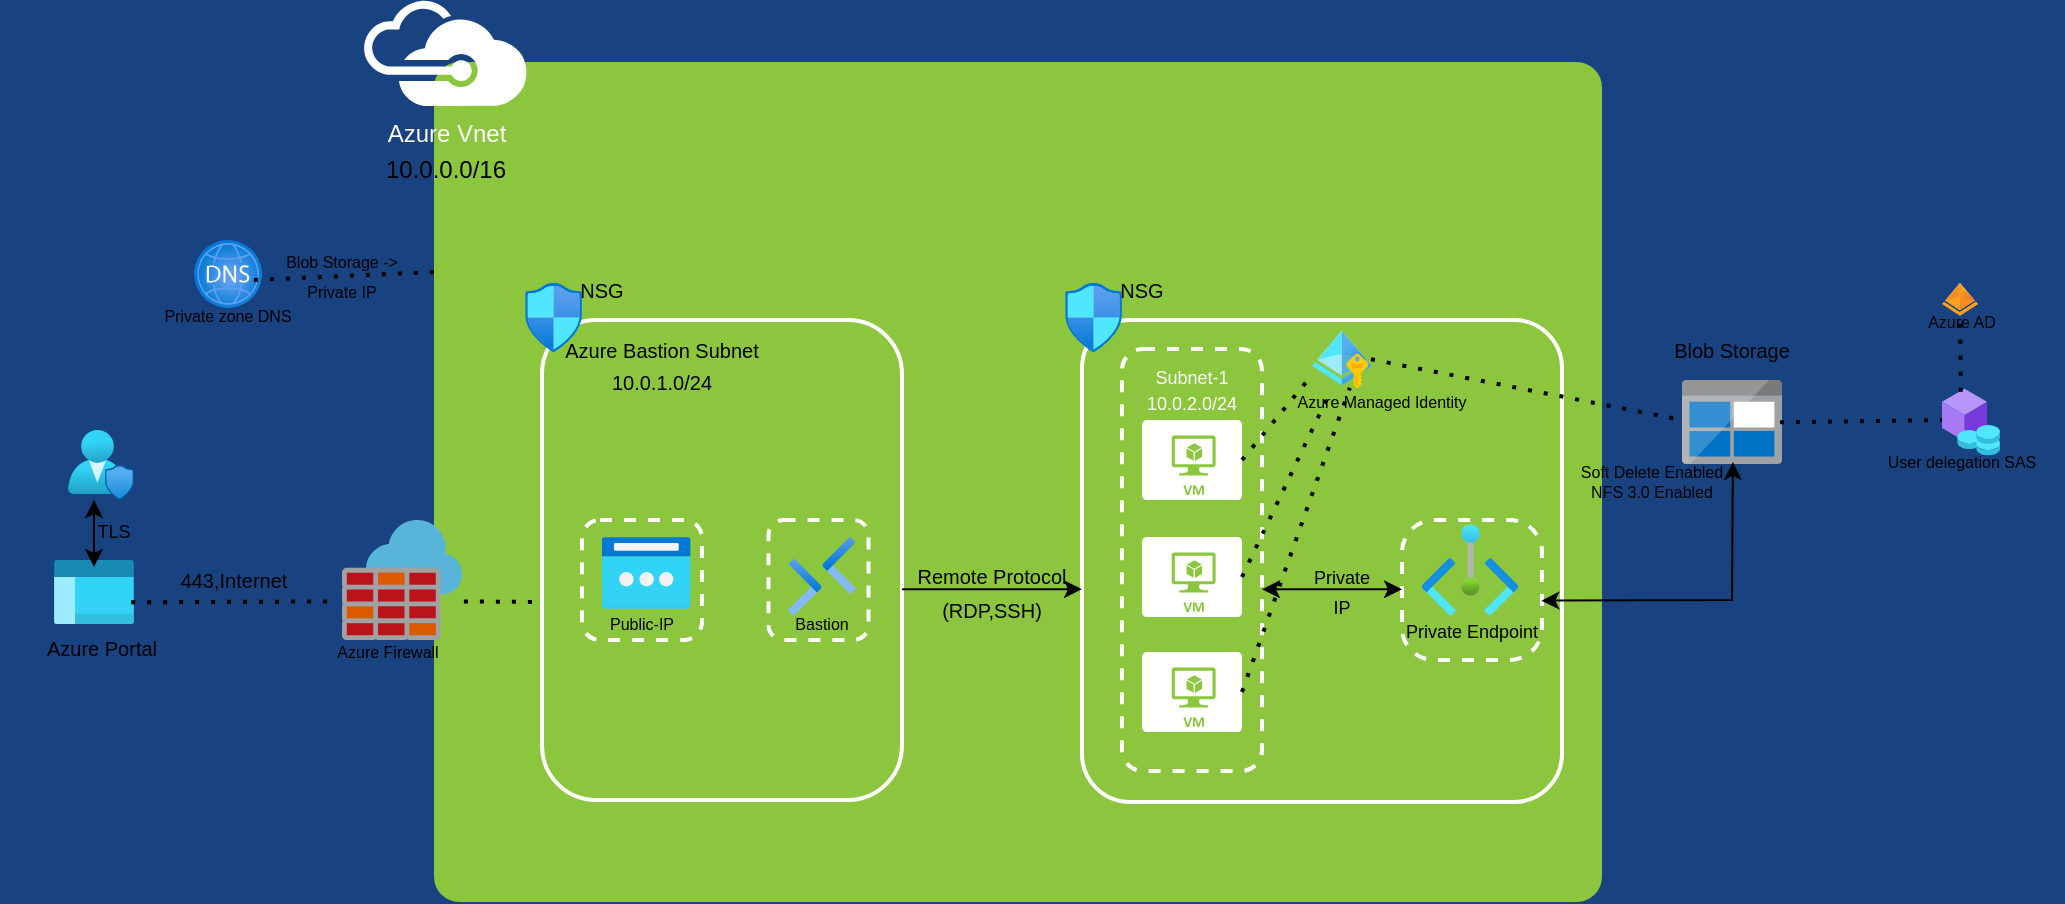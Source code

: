 <mxfile version="24.4.13" type="device">
  <diagram name="Page-1" id="7a6c530e-6e37-e111-ec74-82921da8cc10">
    <mxGraphModel dx="740" dy="322" grid="1" gridSize="10" guides="1" tooltips="1" connect="1" arrows="1" fold="1" page="1" pageScale="1.5" pageWidth="1169" pageHeight="826" background="#184380" math="0" shadow="0">
      <root>
        <mxCell id="0" style=";html=1;" />
        <mxCell id="1" style=";html=1;" parent="0" />
        <mxCell id="23046e2b9bb16c14-27" value="" style="rounded=1;whiteSpace=wrap;html=1;shadow=0;strokeWidth=2;fillColor=#8BC63E;fontSize=12;fontColor=#000000;align=center;strokeColor=none;arcSize=3;" parent="1" vertex="1">
          <mxGeometry x="726" y="291" width="584" height="420" as="geometry" />
        </mxCell>
        <mxCell id="23046e2b9bb16c14-2" value="" style="rounded=1;whiteSpace=wrap;html=1;shadow=0;strokeWidth=2;fillColor=none;fontSize=12;fontColor=#000000;align=center;strokeColor=#FFFFFF;arcSize=10;" parent="1" vertex="1">
          <mxGeometry x="1050" y="420" width="240" height="241" as="geometry" />
        </mxCell>
        <mxCell id="23046e2b9bb16c14-54" value="&lt;font style=&quot;font-size: 9px;&quot;&gt;Subnet-1&lt;/font&gt;&lt;div&gt;&lt;font style=&quot;font-size: 9px;&quot;&gt;10.0.2.0/24&lt;/font&gt;&lt;/div&gt;" style="rounded=1;whiteSpace=wrap;html=1;shadow=0;strokeWidth=2;fillColor=none;fontSize=11;fontColor=#FFFFFF;align=center;strokeColor=#FFFFFF;dashed=1;verticalAlign=top;" parent="1" vertex="1">
          <mxGeometry x="1070" y="434.5" width="70" height="211" as="geometry" />
        </mxCell>
        <mxCell id="23046e2b9bb16c14-1" value="" style="rounded=1;whiteSpace=wrap;html=1;shadow=0;strokeWidth=2;fillColor=none;fontSize=12;fontColor=#000000;align=center;strokeColor=#FFFFFF;" parent="1" vertex="1">
          <mxGeometry x="780" y="420" width="180" height="240" as="geometry" />
        </mxCell>
        <mxCell id="23046e2b9bb16c14-29" value="" style="verticalLabelPosition=bottom;html=1;verticalAlign=top;strokeColor=none;fillColor=#FFFFFF;shape=mxgraph.azure.virtual_machine;rounded=1;shadow=0;fontSize=12;fontColor=#000000;align=center;" parent="1" vertex="1">
          <mxGeometry x="1080" y="470" width="50" height="40" as="geometry" />
        </mxCell>
        <mxCell id="23046e2b9bb16c14-30" value="" style="verticalLabelPosition=bottom;html=1;verticalAlign=top;strokeColor=none;fillColor=#FFFFFF;shape=mxgraph.azure.virtual_machine;rounded=1;shadow=0;fontSize=12;fontColor=#000000;align=center;" parent="1" vertex="1">
          <mxGeometry x="1080" y="528.5" width="50" height="40" as="geometry" />
        </mxCell>
        <mxCell id="23046e2b9bb16c14-31" value="" style="verticalLabelPosition=bottom;html=1;verticalAlign=top;strokeColor=none;fillColor=#FFFFFF;shape=mxgraph.azure.virtual_machine;rounded=1;shadow=0;fontSize=12;fontColor=#000000;align=center;" parent="1" vertex="1">
          <mxGeometry x="1080" y="586" width="50" height="40" as="geometry" />
        </mxCell>
        <mxCell id="23046e2b9bb16c14-48" value="Azure Vnet" style="shadow=0;dashed=0;html=1;strokeColor=none;fillColor=#FFFFFF;labelPosition=center;verticalLabelPosition=bottom;verticalAlign=top;shape=mxgraph.office.clouds.azure;rounded=1;fontSize=12;fontColor=#FFFFFF;align=center;" parent="1" vertex="1">
          <mxGeometry x="690" y="260" width="83" height="53" as="geometry" />
        </mxCell>
        <mxCell id="RUXD6MF1KhS-sedMz7xV-1" value="10.0.0.0/16" style="text;strokeColor=none;align=center;fillColor=none;html=1;verticalAlign=middle;whiteSpace=wrap;rounded=0;" parent="1" vertex="1">
          <mxGeometry x="701.5" y="330" width="60" height="30" as="geometry" />
        </mxCell>
        <mxCell id="RUXD6MF1KhS-sedMz7xV-2" value="" style="image;aspect=fixed;html=1;points=[];align=center;fontSize=12;image=img/lib/azure2/networking/Public_IP_Addresses_Classic.svg;" parent="1" vertex="1">
          <mxGeometry x="810" y="528.5" width="44.31" height="36" as="geometry" />
        </mxCell>
        <mxCell id="RUXD6MF1KhS-sedMz7xV-3" value="" style="image;aspect=fixed;html=1;points=[];align=center;fontSize=12;image=img/lib/azure2/networking/Bastions.svg;" parent="1" vertex="1">
          <mxGeometry x="903.25" y="528.5" width="33.5" height="39.28" as="geometry" />
        </mxCell>
        <mxCell id="RUXD6MF1KhS-sedMz7xV-4" value="" style="rounded=1;whiteSpace=wrap;html=1;shadow=0;strokeWidth=2;fillColor=none;fontSize=11;fontColor=#FFFFFF;align=center;strokeColor=#FFFFFF;dashed=1;verticalAlign=top;" parent="1" vertex="1">
          <mxGeometry x="800" y="520" width="60" height="60" as="geometry" />
        </mxCell>
        <mxCell id="RUXD6MF1KhS-sedMz7xV-5" value="" style="rounded=1;whiteSpace=wrap;html=1;shadow=0;strokeWidth=2;fillColor=none;fontSize=11;fontColor=#FFFFFF;align=center;strokeColor=#FFFFFF;dashed=1;verticalAlign=top;" parent="1" vertex="1">
          <mxGeometry x="893.25" y="520" width="50" height="60" as="geometry" />
        </mxCell>
        <mxCell id="RUXD6MF1KhS-sedMz7xV-6" value="&lt;font style=&quot;font-size: 8px;&quot;&gt;Public-IP&lt;/font&gt;" style="text;strokeColor=none;align=center;fillColor=none;html=1;verticalAlign=middle;whiteSpace=wrap;rounded=0;" parent="1" vertex="1">
          <mxGeometry x="800" y="556" width="60" height="30" as="geometry" />
        </mxCell>
        <mxCell id="RUXD6MF1KhS-sedMz7xV-7" value="&lt;font style=&quot;font-size: 8px;&quot;&gt;Bastion&lt;/font&gt;" style="text;strokeColor=none;align=center;fillColor=none;html=1;verticalAlign=middle;whiteSpace=wrap;rounded=0;" parent="1" vertex="1">
          <mxGeometry x="890" y="556" width="60" height="30" as="geometry" />
        </mxCell>
        <mxCell id="RUXD6MF1KhS-sedMz7xV-8" value="&lt;font style=&quot;font-size: 10px;&quot;&gt;Azure Bastion Subnet&lt;/font&gt;" style="text;strokeColor=none;align=center;fillColor=none;html=1;verticalAlign=middle;whiteSpace=wrap;rounded=0;" parent="1" vertex="1">
          <mxGeometry x="790" y="420" width="100" height="30" as="geometry" />
        </mxCell>
        <mxCell id="RUXD6MF1KhS-sedMz7xV-9" value="&lt;font style=&quot;font-size: 10px;&quot;&gt;10.0.1.0/24&lt;/font&gt;" style="text;strokeColor=none;align=center;fillColor=none;html=1;verticalAlign=middle;whiteSpace=wrap;rounded=0;" parent="1" vertex="1">
          <mxGeometry x="810" y="436" width="60" height="30" as="geometry" />
        </mxCell>
        <mxCell id="RUXD6MF1KhS-sedMz7xV-10" value="" style="image;aspect=fixed;html=1;points=[];align=center;fontSize=12;image=img/lib/azure2/other/Private_Endpoints.svg;" parent="1" vertex="1">
          <mxGeometry x="1220" y="522.13" width="48" height="45.65" as="geometry" />
        </mxCell>
        <mxCell id="RUXD6MF1KhS-sedMz7xV-11" value="" style="rounded=1;whiteSpace=wrap;html=1;shadow=0;strokeWidth=2;fillColor=none;fontSize=11;fontColor=#FFFFFF;align=center;strokeColor=#FFFFFF;dashed=1;verticalAlign=top;arcSize=23;" parent="1" vertex="1">
          <mxGeometry x="1210" y="520" width="70" height="70" as="geometry" />
        </mxCell>
        <mxCell id="RUXD6MF1KhS-sedMz7xV-13" value="&lt;font style=&quot;font-size: 9px;&quot;&gt;Private Endpoint&lt;/font&gt;" style="text;strokeColor=none;align=center;fillColor=none;html=1;verticalAlign=middle;whiteSpace=wrap;rounded=0;" parent="1" vertex="1">
          <mxGeometry x="1200" y="560" width="90" height="30" as="geometry" />
        </mxCell>
        <mxCell id="RUXD6MF1KhS-sedMz7xV-14" value="" style="endArrow=classic;html=1;rounded=0;" parent="1" edge="1">
          <mxGeometry width="50" height="50" relative="1" as="geometry">
            <mxPoint x="960" y="554.6" as="sourcePoint" />
            <mxPoint x="1050" y="554.6" as="targetPoint" />
          </mxGeometry>
        </mxCell>
        <mxCell id="CHDlh7zlAx0JlXcHOhxA-2" value="&lt;font style=&quot;font-size: 10px;&quot;&gt;Remote Protocol&lt;/font&gt;" style="text;strokeColor=none;align=center;fillColor=none;html=1;verticalAlign=middle;whiteSpace=wrap;rounded=0;" vertex="1" parent="1">
          <mxGeometry x="930" y="533.14" width="150" height="30" as="geometry" />
        </mxCell>
        <mxCell id="CHDlh7zlAx0JlXcHOhxA-3" value="&lt;font style=&quot;font-size: 10px;&quot;&gt;(RDP,SSH)&lt;/font&gt;" style="text;strokeColor=none;align=center;fillColor=none;html=1;verticalAlign=middle;whiteSpace=wrap;rounded=0;" vertex="1" parent="1">
          <mxGeometry x="975" y="550" width="60" height="30" as="geometry" />
        </mxCell>
        <mxCell id="CHDlh7zlAx0JlXcHOhxA-5" value="&lt;font style=&quot;font-size: 9px;&quot;&gt;Private&lt;/font&gt;&lt;div&gt;&lt;font style=&quot;font-size: 9px;&quot;&gt;IP&lt;/font&gt;&lt;/div&gt;" style="text;strokeColor=none;align=center;fillColor=none;html=1;verticalAlign=middle;whiteSpace=wrap;rounded=0;" vertex="1" parent="1">
          <mxGeometry x="1150" y="540" width="60" height="30" as="geometry" />
        </mxCell>
        <mxCell id="CHDlh7zlAx0JlXcHOhxA-6" value="" style="image;aspect=fixed;html=1;points=[];align=center;fontSize=12;image=img/lib/azure2/networking/Network_Security_Groups.svg;" vertex="1" parent="1">
          <mxGeometry x="771.58" y="401.5" width="28.42" height="34.5" as="geometry" />
        </mxCell>
        <mxCell id="CHDlh7zlAx0JlXcHOhxA-7" value="" style="image;aspect=fixed;html=1;points=[];align=center;fontSize=12;image=img/lib/azure2/networking/Network_Security_Groups.svg;" vertex="1" parent="1">
          <mxGeometry x="1041.58" y="401.5" width="28.42" height="34.5" as="geometry" />
        </mxCell>
        <mxCell id="CHDlh7zlAx0JlXcHOhxA-8" value="&lt;font style=&quot;font-size: 10px;&quot;&gt;NSG&lt;/font&gt;" style="text;strokeColor=none;align=center;fillColor=none;html=1;verticalAlign=middle;whiteSpace=wrap;rounded=0;" vertex="1" parent="1">
          <mxGeometry x="780" y="390" width="60" height="30" as="geometry" />
        </mxCell>
        <mxCell id="CHDlh7zlAx0JlXcHOhxA-9" value="&lt;font style=&quot;font-size: 10px;&quot;&gt;NSG&lt;/font&gt;" style="text;strokeColor=none;align=center;fillColor=none;html=1;verticalAlign=middle;whiteSpace=wrap;rounded=0;" vertex="1" parent="1">
          <mxGeometry x="1050" y="390" width="60" height="30" as="geometry" />
        </mxCell>
        <mxCell id="CHDlh7zlAx0JlXcHOhxA-10" value="" style="image;sketch=0;aspect=fixed;html=1;points=[];align=center;fontSize=12;image=img/lib/mscae/BlobBlock.svg;" vertex="1" parent="1">
          <mxGeometry x="1350" y="450" width="50" height="42" as="geometry" />
        </mxCell>
        <mxCell id="CHDlh7zlAx0JlXcHOhxA-11" value="" style="endArrow=classic;startArrow=classic;html=1;rounded=0;exitX=0.996;exitY=0.576;exitDx=0;exitDy=0;exitPerimeter=0;entryX=0.509;entryY=0.976;entryDx=0;entryDy=0;entryPerimeter=0;" edge="1" parent="1" source="RUXD6MF1KhS-sedMz7xV-11" target="CHDlh7zlAx0JlXcHOhxA-10">
          <mxGeometry width="50" height="50" relative="1" as="geometry">
            <mxPoint x="1360" y="610" as="sourcePoint" />
            <mxPoint x="1410" y="560" as="targetPoint" />
            <Array as="points">
              <mxPoint x="1375" y="560" />
            </Array>
          </mxGeometry>
        </mxCell>
        <mxCell id="CHDlh7zlAx0JlXcHOhxA-12" value="" style="endArrow=classic;startArrow=classic;html=1;rounded=0;" edge="1" parent="1">
          <mxGeometry width="50" height="50" relative="1" as="geometry">
            <mxPoint x="1140" y="554.64" as="sourcePoint" />
            <mxPoint x="1210" y="554.64" as="targetPoint" />
          </mxGeometry>
        </mxCell>
        <mxCell id="CHDlh7zlAx0JlXcHOhxA-13" value="&lt;font style=&quot;font-size: 10px;&quot;&gt;Blob Storage&lt;/font&gt;" style="text;strokeColor=none;align=center;fillColor=none;html=1;verticalAlign=middle;whiteSpace=wrap;rounded=0;" vertex="1" parent="1">
          <mxGeometry x="1345" y="420" width="60" height="30" as="geometry" />
        </mxCell>
        <mxCell id="CHDlh7zlAx0JlXcHOhxA-14" value="" style="image;aspect=fixed;html=1;points=[];align=center;fontSize=12;image=img/lib/azure2/general/Management_Portal.svg;" vertex="1" parent="1">
          <mxGeometry x="536" y="540" width="40" height="32" as="geometry" />
        </mxCell>
        <mxCell id="CHDlh7zlAx0JlXcHOhxA-16" value="&lt;font style=&quot;font-size: 10px;&quot;&gt;443,Internet&lt;/font&gt;" style="text;strokeColor=none;align=center;fillColor=none;html=1;verticalAlign=middle;whiteSpace=wrap;rounded=0;" vertex="1" parent="1">
          <mxGeometry x="596" y="535" width="60" height="30" as="geometry" />
        </mxCell>
        <mxCell id="CHDlh7zlAx0JlXcHOhxA-17" value="&lt;font style=&quot;font-size: 10px;&quot;&gt;Azure Portal&lt;/font&gt;" style="text;strokeColor=none;align=center;fillColor=none;html=1;verticalAlign=middle;whiteSpace=wrap;rounded=0;" vertex="1" parent="1">
          <mxGeometry x="509.53" y="568.5" width="100" height="30" as="geometry" />
        </mxCell>
        <mxCell id="CHDlh7zlAx0JlXcHOhxA-18" value="" style="endArrow=classic;startArrow=classic;html=1;rounded=0;exitX=0.5;exitY=0.109;exitDx=0;exitDy=0;exitPerimeter=0;" edge="1" parent="1" source="CHDlh7zlAx0JlXcHOhxA-14">
          <mxGeometry width="50" height="50" relative="1" as="geometry">
            <mxPoint x="506" y="500" as="sourcePoint" />
            <mxPoint x="556" y="510" as="targetPoint" />
          </mxGeometry>
        </mxCell>
        <mxCell id="CHDlh7zlAx0JlXcHOhxA-19" value="" style="image;aspect=fixed;html=1;points=[];align=center;fontSize=12;image=img/lib/azure2/management_governance/User_Privacy.svg;" vertex="1" parent="1">
          <mxGeometry x="543.06" y="475" width="32.94" height="35" as="geometry" />
        </mxCell>
        <mxCell id="CHDlh7zlAx0JlXcHOhxA-20" value="&lt;font style=&quot;font-size: 9px;&quot;&gt;TLS&lt;/font&gt;" style="text;strokeColor=none;align=center;fillColor=none;html=1;verticalAlign=middle;whiteSpace=wrap;rounded=0;" vertex="1" parent="1">
          <mxGeometry x="536" y="510" width="60" height="30" as="geometry" />
        </mxCell>
        <mxCell id="CHDlh7zlAx0JlXcHOhxA-21" value="" style="image;aspect=fixed;html=1;points=[];align=center;fontSize=12;image=img/lib/azure2/networking/DNS_Zones.svg;" vertex="1" parent="1">
          <mxGeometry x="606" y="380" width="34" height="34" as="geometry" />
        </mxCell>
        <mxCell id="CHDlh7zlAx0JlXcHOhxA-22" value="" style="endArrow=none;dashed=1;html=1;dashPattern=1 3;strokeWidth=2;rounded=0;entryX=0;entryY=0.25;entryDx=0;entryDy=0;exitX=0.882;exitY=0.588;exitDx=0;exitDy=0;exitPerimeter=0;" edge="1" parent="1" source="CHDlh7zlAx0JlXcHOhxA-21" target="23046e2b9bb16c14-27">
          <mxGeometry width="50" height="50" relative="1" as="geometry">
            <mxPoint x="672" y="401" as="sourcePoint" />
            <mxPoint x="720" y="410" as="targetPoint" />
          </mxGeometry>
        </mxCell>
        <mxCell id="CHDlh7zlAx0JlXcHOhxA-23" value="&lt;font style=&quot;font-size: 8px;&quot;&gt;Private zone DNS&lt;/font&gt;" style="text;strokeColor=none;align=center;fillColor=none;html=1;verticalAlign=middle;whiteSpace=wrap;rounded=0;" vertex="1" parent="1">
          <mxGeometry x="573" y="401.5" width="100" height="30" as="geometry" />
        </mxCell>
        <mxCell id="CHDlh7zlAx0JlXcHOhxA-24" value="&lt;font style=&quot;font-size: 8px;&quot;&gt;Blob Storage -&amp;gt;&lt;/font&gt;&lt;div&gt;&lt;font style=&quot;font-size: 8px;&quot;&gt;Private IP&lt;/font&gt;&lt;/div&gt;" style="text;strokeColor=none;align=center;fillColor=none;html=1;verticalAlign=middle;whiteSpace=wrap;rounded=0;" vertex="1" parent="1">
          <mxGeometry x="630" y="382" width="100" height="30" as="geometry" />
        </mxCell>
        <mxCell id="CHDlh7zlAx0JlXcHOhxA-25" value="" style="image;aspect=fixed;html=1;points=[];align=center;fontSize=12;image=img/lib/azure2/blockchain/Azure_Token_Service.svg;" vertex="1" parent="1">
          <mxGeometry x="1480" y="454.29" width="29" height="33.42" as="geometry" />
        </mxCell>
        <mxCell id="CHDlh7zlAx0JlXcHOhxA-26" value="" style="endArrow=none;dashed=1;html=1;dashPattern=1 3;strokeWidth=2;rounded=0;exitX=0.981;exitY=0.504;exitDx=0;exitDy=0;exitPerimeter=0;" edge="1" parent="1" source="CHDlh7zlAx0JlXcHOhxA-10">
          <mxGeometry width="50" height="50" relative="1" as="geometry">
            <mxPoint x="1420" y="470" as="sourcePoint" />
            <mxPoint x="1480" y="470" as="targetPoint" />
          </mxGeometry>
        </mxCell>
        <mxCell id="CHDlh7zlAx0JlXcHOhxA-27" value="&lt;font style=&quot;font-size: 8px;&quot;&gt;User delegation SAS&lt;/font&gt;" style="text;strokeColor=none;align=center;fillColor=none;html=1;verticalAlign=middle;whiteSpace=wrap;rounded=0;" vertex="1" parent="1">
          <mxGeometry x="1440" y="475" width="100" height="30" as="geometry" />
        </mxCell>
        <mxCell id="CHDlh7zlAx0JlXcHOhxA-28" value="" style="image;aspect=fixed;html=1;points=[];align=center;fontSize=12;image=img/lib/azure2/identity/Azure_AD_Identity_Protection.svg;" vertex="1" parent="1">
          <mxGeometry x="1480" y="401.5" width="18" height="16.41" as="geometry" />
        </mxCell>
        <mxCell id="CHDlh7zlAx0JlXcHOhxA-29" value="" style="endArrow=none;dashed=1;html=1;dashPattern=1 3;strokeWidth=2;rounded=0;exitX=0.324;exitY=0.047;exitDx=0;exitDy=0;exitPerimeter=0;entryX=0.504;entryY=0.949;entryDx=0;entryDy=0;entryPerimeter=0;" edge="1" parent="1" source="CHDlh7zlAx0JlXcHOhxA-25" target="CHDlh7zlAx0JlXcHOhxA-28">
          <mxGeometry width="50" height="50" relative="1" as="geometry">
            <mxPoint x="1488.85" y="442" as="sourcePoint" />
            <mxPoint x="1490" y="420" as="targetPoint" />
          </mxGeometry>
        </mxCell>
        <mxCell id="CHDlh7zlAx0JlXcHOhxA-30" value="&lt;font style=&quot;font-size: 8px;&quot;&gt;Azure AD&lt;/font&gt;" style="text;strokeColor=none;align=center;fillColor=none;html=1;verticalAlign=middle;whiteSpace=wrap;rounded=0;" vertex="1" parent="1">
          <mxGeometry x="1460" y="404.5" width="60" height="30" as="geometry" />
        </mxCell>
        <mxCell id="CHDlh7zlAx0JlXcHOhxA-31" value="" style="image;aspect=fixed;html=1;points=[];align=center;fontSize=12;image=img/lib/azure2/identity/Managed_Identities.svg;" vertex="1" parent="1">
          <mxGeometry x="1165" y="425.17" width="30" height="29.12" as="geometry" />
        </mxCell>
        <mxCell id="CHDlh7zlAx0JlXcHOhxA-32" value="" style="endArrow=none;dashed=1;html=1;dashPattern=1 3;strokeWidth=2;rounded=0;entryX=0.004;entryY=0.763;entryDx=0;entryDy=0;entryPerimeter=0;exitX=1;exitY=0.5;exitDx=0;exitDy=0;exitPerimeter=0;" edge="1" parent="1" source="23046e2b9bb16c14-29" target="CHDlh7zlAx0JlXcHOhxA-31">
          <mxGeometry width="50" height="50" relative="1" as="geometry">
            <mxPoint x="1160" y="520" as="sourcePoint" />
            <mxPoint x="1210" y="470" as="targetPoint" />
          </mxGeometry>
        </mxCell>
        <mxCell id="CHDlh7zlAx0JlXcHOhxA-33" value="" style="endArrow=none;dashed=1;html=1;dashPattern=1 3;strokeWidth=2;rounded=0;entryX=0.318;entryY=1.025;entryDx=0;entryDy=0;entryPerimeter=0;exitX=1;exitY=0.5;exitDx=0;exitDy=0;exitPerimeter=0;" edge="1" parent="1" source="23046e2b9bb16c14-30" target="CHDlh7zlAx0JlXcHOhxA-31">
          <mxGeometry width="50" height="50" relative="1" as="geometry">
            <mxPoint x="1150" y="510" as="sourcePoint" />
            <mxPoint x="1200" y="460" as="targetPoint" />
          </mxGeometry>
        </mxCell>
        <mxCell id="CHDlh7zlAx0JlXcHOhxA-34" value="" style="endArrow=none;dashed=1;html=1;dashPattern=1 3;strokeWidth=2;rounded=0;entryX=0.631;entryY=0.985;entryDx=0;entryDy=0;entryPerimeter=0;exitX=1;exitY=0.5;exitDx=0;exitDy=0;exitPerimeter=0;" edge="1" parent="1" source="23046e2b9bb16c14-31" target="CHDlh7zlAx0JlXcHOhxA-31">
          <mxGeometry width="50" height="50" relative="1" as="geometry">
            <mxPoint x="1180" y="530" as="sourcePoint" />
            <mxPoint x="1230" y="480" as="targetPoint" />
          </mxGeometry>
        </mxCell>
        <mxCell id="CHDlh7zlAx0JlXcHOhxA-35" value="&lt;font style=&quot;font-size: 8px;&quot;&gt;Azure Managed Identity&lt;/font&gt;" style="text;strokeColor=none;align=center;fillColor=none;html=1;verticalAlign=middle;whiteSpace=wrap;rounded=0;" vertex="1" parent="1">
          <mxGeometry x="1130" y="445" width="140" height="30" as="geometry" />
        </mxCell>
        <mxCell id="CHDlh7zlAx0JlXcHOhxA-36" value="" style="endArrow=none;dashed=1;html=1;dashPattern=1 3;strokeWidth=2;rounded=0;entryX=0;entryY=0.476;entryDx=0;entryDy=0;entryPerimeter=0;exitX=0.983;exitY=0.497;exitDx=0;exitDy=0;exitPerimeter=0;" edge="1" parent="1" source="CHDlh7zlAx0JlXcHOhxA-31" target="CHDlh7zlAx0JlXcHOhxA-10">
          <mxGeometry width="50" height="50" relative="1" as="geometry">
            <mxPoint x="1250" y="456" as="sourcePoint" />
            <mxPoint x="1320" y="466" as="targetPoint" />
          </mxGeometry>
        </mxCell>
        <mxCell id="CHDlh7zlAx0JlXcHOhxA-37" value="" style="image;sketch=0;aspect=fixed;html=1;points=[];align=center;fontSize=12;image=img/lib/mscae/Azure_Firewall.svg;" vertex="1" parent="1">
          <mxGeometry x="680" y="520" width="60" height="60" as="geometry" />
        </mxCell>
        <mxCell id="CHDlh7zlAx0JlXcHOhxA-38" value="" style="endArrow=none;dashed=1;html=1;dashPattern=1 3;strokeWidth=2;rounded=0;entryX=-0.027;entryY=0.678;entryDx=0;entryDy=0;entryPerimeter=0;exitX=0.964;exitY=0.661;exitDx=0;exitDy=0;exitPerimeter=0;" edge="1" parent="1" source="CHDlh7zlAx0JlXcHOhxA-14" target="CHDlh7zlAx0JlXcHOhxA-37">
          <mxGeometry width="50" height="50" relative="1" as="geometry">
            <mxPoint x="598" y="560" as="sourcePoint" />
            <mxPoint x="648" y="560" as="targetPoint" />
          </mxGeometry>
        </mxCell>
        <mxCell id="CHDlh7zlAx0JlXcHOhxA-39" value="&lt;font style=&quot;font-size: 8px;&quot;&gt;Azure Firewall&lt;/font&gt;" style="text;strokeColor=none;align=center;fillColor=none;html=1;verticalAlign=middle;whiteSpace=wrap;rounded=0;" vertex="1" parent="1">
          <mxGeometry x="673" y="570" width="60" height="30" as="geometry" />
        </mxCell>
        <mxCell id="CHDlh7zlAx0JlXcHOhxA-40" value="" style="endArrow=none;dashed=1;html=1;dashPattern=1 3;strokeWidth=2;rounded=0;exitX=1.016;exitY=0.679;exitDx=0;exitDy=0;exitPerimeter=0;" edge="1" parent="1" source="CHDlh7zlAx0JlXcHOhxA-37">
          <mxGeometry width="50" height="50" relative="1" as="geometry">
            <mxPoint x="730" y="560" as="sourcePoint" />
            <mxPoint x="780" y="561" as="targetPoint" />
          </mxGeometry>
        </mxCell>
        <mxCell id="CHDlh7zlAx0JlXcHOhxA-41" value="&lt;font style=&quot;font-size: 8px;&quot;&gt;Soft Delete Enabled&lt;/font&gt;" style="text;strokeColor=none;align=center;fillColor=none;html=1;verticalAlign=middle;whiteSpace=wrap;rounded=0;" vertex="1" parent="1">
          <mxGeometry x="1290" y="480" width="90" height="30" as="geometry" />
        </mxCell>
        <mxCell id="CHDlh7zlAx0JlXcHOhxA-42" value="&lt;font style=&quot;font-size: 8px;&quot;&gt;NFS 3.0 Enabled&lt;/font&gt;" style="text;strokeColor=none;align=center;fillColor=none;html=1;verticalAlign=middle;whiteSpace=wrap;rounded=0;" vertex="1" parent="1">
          <mxGeometry x="1295" y="490" width="80" height="30" as="geometry" />
        </mxCell>
      </root>
    </mxGraphModel>
  </diagram>
</mxfile>
